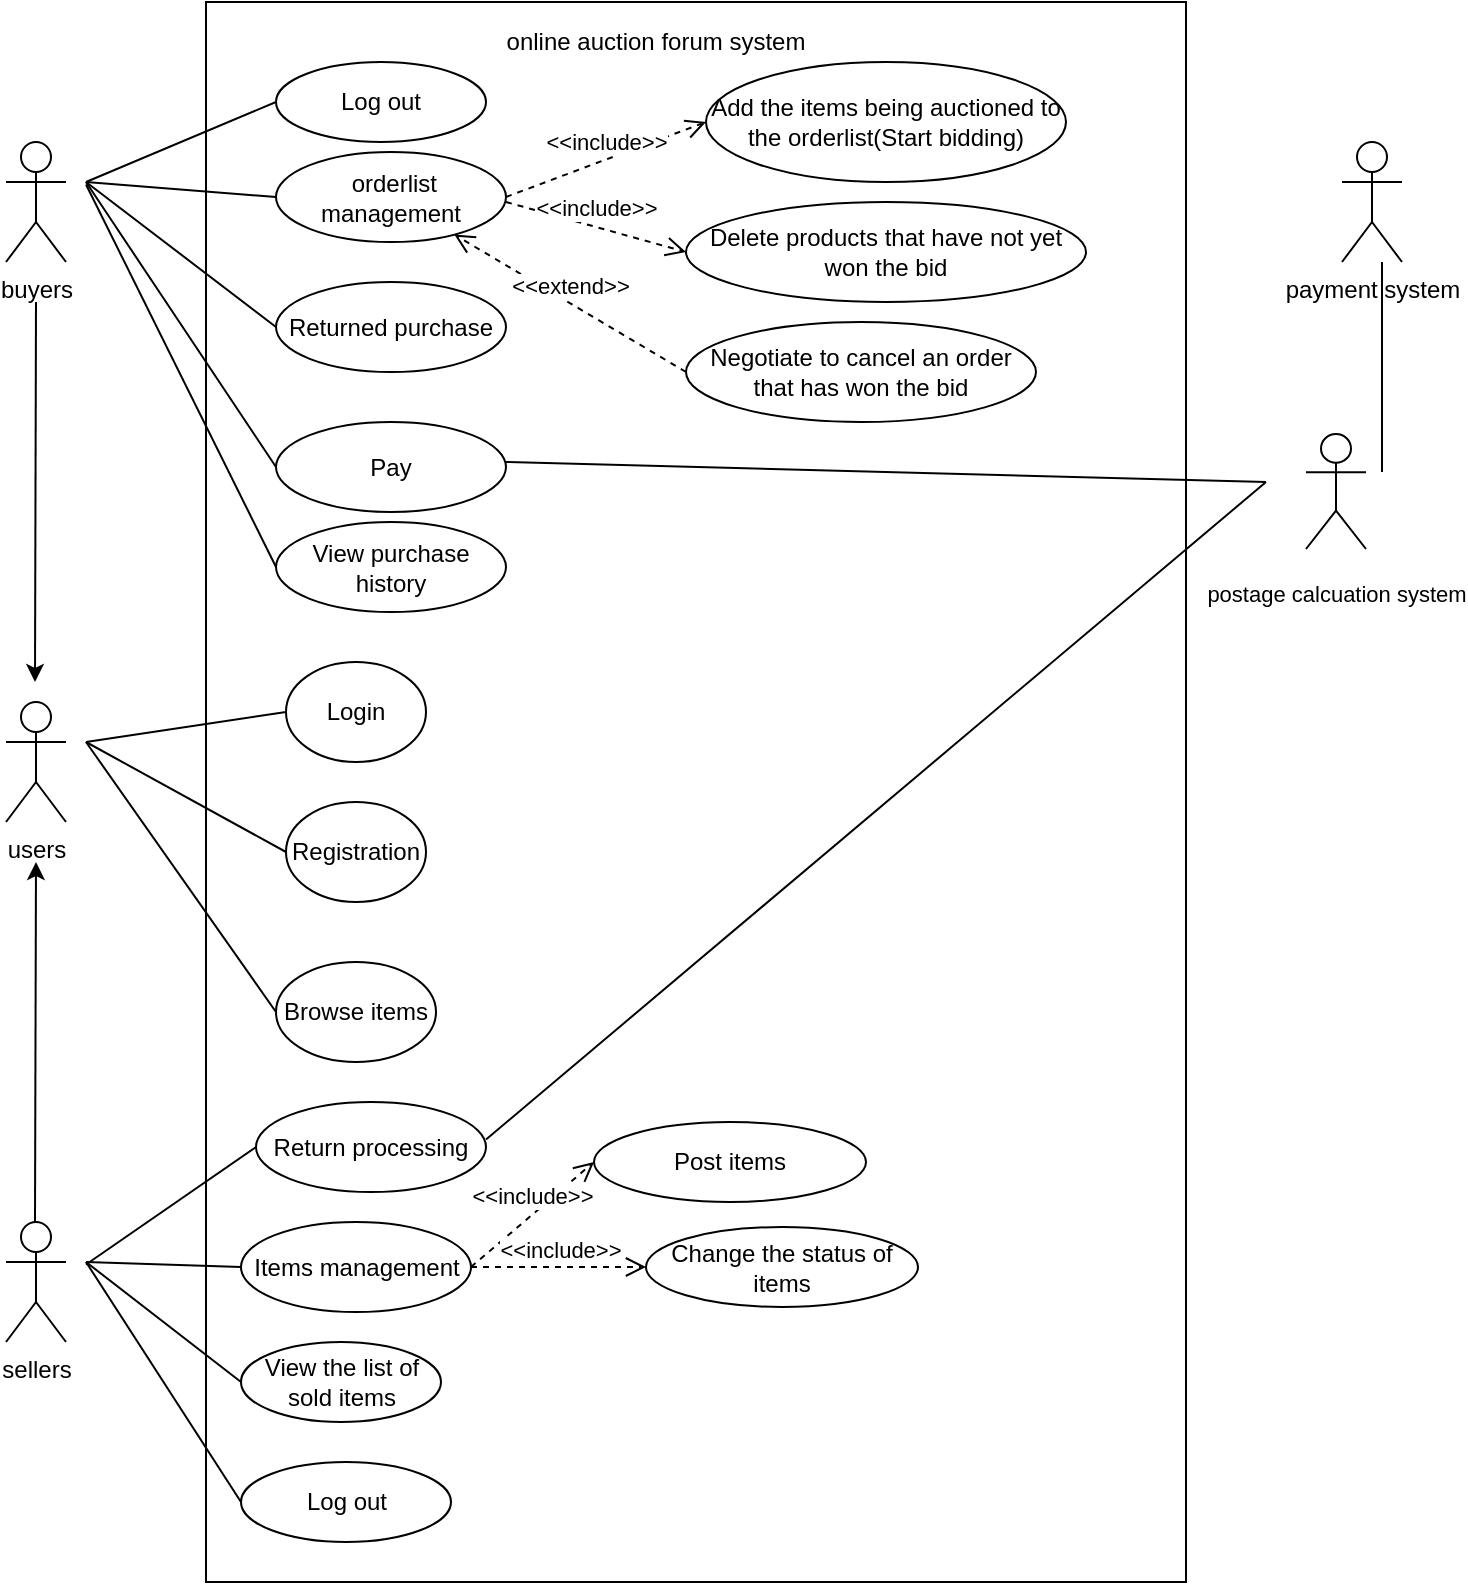<mxfile version="13.9.7" type="github">
  <diagram id="SsrX-AIuFG0R5iQiASQq" name="Page-1">
    <mxGraphModel dx="2062" dy="1123" grid="1" gridSize="10" guides="1" tooltips="1" connect="1" arrows="1" fold="1" page="1" pageScale="1" pageWidth="827" pageHeight="1169" math="0" shadow="0">
      <root>
        <mxCell id="0" />
        <mxCell id="1" parent="0" />
        <mxCell id="eIvzQgJbVZ74KpnRAHEC-1" value="users" style="shape=umlActor;verticalLabelPosition=bottom;verticalAlign=top;html=1;outlineConnect=0;" vertex="1" parent="1">
          <mxGeometry x="82" y="690" width="30" height="60" as="geometry" />
        </mxCell>
        <mxCell id="eIvzQgJbVZ74KpnRAHEC-3" value="" style="rounded=0;whiteSpace=wrap;html=1;" vertex="1" parent="1">
          <mxGeometry x="182" y="340" width="490" height="790" as="geometry" />
        </mxCell>
        <mxCell id="eIvzQgJbVZ74KpnRAHEC-4" value="online auction forum system" style="text;html=1;strokeColor=none;fillColor=none;align=center;verticalAlign=middle;whiteSpace=wrap;rounded=0;" vertex="1" parent="1">
          <mxGeometry x="307" y="350" width="200" height="20" as="geometry" />
        </mxCell>
        <mxCell id="eIvzQgJbVZ74KpnRAHEC-5" value="Login" style="ellipse;whiteSpace=wrap;html=1;" vertex="1" parent="1">
          <mxGeometry x="222" y="670" width="70" height="50" as="geometry" />
        </mxCell>
        <mxCell id="eIvzQgJbVZ74KpnRAHEC-6" value="" style="endArrow=classic;html=1;" edge="1" parent="1">
          <mxGeometry width="50" height="50" relative="1" as="geometry">
            <mxPoint x="96.5" y="950" as="sourcePoint" />
            <mxPoint x="97" y="770" as="targetPoint" />
            <Array as="points" />
          </mxGeometry>
        </mxCell>
        <mxCell id="eIvzQgJbVZ74KpnRAHEC-7" value="" style="endArrow=classic;html=1;" edge="1" parent="1">
          <mxGeometry width="50" height="50" relative="1" as="geometry">
            <mxPoint x="97" y="490" as="sourcePoint" />
            <mxPoint x="96.5" y="680" as="targetPoint" />
          </mxGeometry>
        </mxCell>
        <mxCell id="eIvzQgJbVZ74KpnRAHEC-10" value="buyers" style="shape=umlActor;verticalLabelPosition=bottom;verticalAlign=top;html=1;outlineConnect=0;" vertex="1" parent="1">
          <mxGeometry x="82" y="410" width="30" height="60" as="geometry" />
        </mxCell>
        <mxCell id="eIvzQgJbVZ74KpnRAHEC-12" value="sellers" style="shape=umlActor;verticalLabelPosition=bottom;verticalAlign=top;html=1;outlineConnect=0;" vertex="1" parent="1">
          <mxGeometry x="82" y="950" width="30" height="60" as="geometry" />
        </mxCell>
        <mxCell id="eIvzQgJbVZ74KpnRAHEC-17" value="" style="endArrow=none;html=1;" edge="1" parent="1">
          <mxGeometry width="50" height="50" relative="1" as="geometry">
            <mxPoint x="122" y="710" as="sourcePoint" />
            <mxPoint x="222" y="695" as="targetPoint" />
          </mxGeometry>
        </mxCell>
        <mxCell id="eIvzQgJbVZ74KpnRAHEC-18" value="Registration" style="ellipse;whiteSpace=wrap;html=1;" vertex="1" parent="1">
          <mxGeometry x="222" y="740" width="70" height="50" as="geometry" />
        </mxCell>
        <mxCell id="eIvzQgJbVZ74KpnRAHEC-19" value="" style="endArrow=none;html=1;entryX=0;entryY=0.5;entryDx=0;entryDy=0;" edge="1" parent="1" target="eIvzQgJbVZ74KpnRAHEC-18">
          <mxGeometry width="50" height="50" relative="1" as="geometry">
            <mxPoint x="122" y="710" as="sourcePoint" />
            <mxPoint x="232" y="705" as="targetPoint" />
          </mxGeometry>
        </mxCell>
        <mxCell id="eIvzQgJbVZ74KpnRAHEC-20" value="Browse items" style="ellipse;whiteSpace=wrap;html=1;" vertex="1" parent="1">
          <mxGeometry x="217" y="820" width="80" height="50" as="geometry" />
        </mxCell>
        <mxCell id="eIvzQgJbVZ74KpnRAHEC-21" value="" style="endArrow=none;html=1;entryX=0;entryY=0.5;entryDx=0;entryDy=0;" edge="1" parent="1" target="eIvzQgJbVZ74KpnRAHEC-20">
          <mxGeometry width="50" height="50" relative="1" as="geometry">
            <mxPoint x="122" y="710" as="sourcePoint" />
            <mxPoint x="232" y="775" as="targetPoint" />
          </mxGeometry>
        </mxCell>
        <mxCell id="eIvzQgJbVZ74KpnRAHEC-22" value="&amp;nbsp;orderlist&lt;br&gt;management" style="ellipse;whiteSpace=wrap;html=1;" vertex="1" parent="1">
          <mxGeometry x="217" y="415" width="115" height="45" as="geometry" />
        </mxCell>
        <mxCell id="eIvzQgJbVZ74KpnRAHEC-23" value="" style="endArrow=none;html=1;entryX=0;entryY=0.5;entryDx=0;entryDy=0;" edge="1" parent="1" target="eIvzQgJbVZ74KpnRAHEC-22">
          <mxGeometry width="50" height="50" relative="1" as="geometry">
            <mxPoint x="122" y="430" as="sourcePoint" />
            <mxPoint x="222" y="415" as="targetPoint" />
          </mxGeometry>
        </mxCell>
        <mxCell id="eIvzQgJbVZ74KpnRAHEC-28" value="&amp;lt;&amp;lt;include&amp;gt;&amp;gt;" style="html=1;verticalAlign=bottom;endArrow=open;dashed=1;endSize=8;exitX=1;exitY=0.5;exitDx=0;exitDy=0;entryX=0;entryY=0.5;entryDx=0;entryDy=0;" edge="1" parent="1" source="eIvzQgJbVZ74KpnRAHEC-22" target="eIvzQgJbVZ74KpnRAHEC-29">
          <mxGeometry relative="1" as="geometry">
            <mxPoint x="392" y="550" as="sourcePoint" />
            <mxPoint x="312" y="550" as="targetPoint" />
          </mxGeometry>
        </mxCell>
        <mxCell id="eIvzQgJbVZ74KpnRAHEC-29" value="Add the items being auctioned to the orderlist(Start bidding)" style="ellipse;whiteSpace=wrap;html=1;" vertex="1" parent="1">
          <mxGeometry x="432" y="370" width="180" height="60" as="geometry" />
        </mxCell>
        <mxCell id="eIvzQgJbVZ74KpnRAHEC-31" value="Delete products that have not yet won the bid" style="ellipse;whiteSpace=wrap;html=1;" vertex="1" parent="1">
          <mxGeometry x="422" y="440" width="200" height="50" as="geometry" />
        </mxCell>
        <mxCell id="eIvzQgJbVZ74KpnRAHEC-32" value="&amp;lt;&amp;lt;include&amp;gt;&amp;gt;" style="html=1;verticalAlign=bottom;endArrow=open;dashed=1;endSize=8;entryX=0;entryY=0.5;entryDx=0;entryDy=0;" edge="1" parent="1" target="eIvzQgJbVZ74KpnRAHEC-31">
          <mxGeometry relative="1" as="geometry">
            <mxPoint x="332" y="440" as="sourcePoint" />
            <mxPoint x="442" y="410" as="targetPoint" />
          </mxGeometry>
        </mxCell>
        <mxCell id="eIvzQgJbVZ74KpnRAHEC-33" value="Negotiate to cancel an order that has won the bid" style="ellipse;whiteSpace=wrap;html=1;" vertex="1" parent="1">
          <mxGeometry x="422" y="500" width="175" height="50" as="geometry" />
        </mxCell>
        <mxCell id="eIvzQgJbVZ74KpnRAHEC-34" value="&amp;lt;&amp;lt;extend&amp;gt;&amp;gt;" style="html=1;verticalAlign=bottom;endArrow=open;dashed=1;endSize=8;" edge="1" parent="1" target="eIvzQgJbVZ74KpnRAHEC-22">
          <mxGeometry relative="1" as="geometry">
            <mxPoint x="422" y="525" as="sourcePoint" />
            <mxPoint x="512" y="550" as="targetPoint" />
          </mxGeometry>
        </mxCell>
        <mxCell id="eIvzQgJbVZ74KpnRAHEC-35" value="Returned purchase" style="ellipse;whiteSpace=wrap;html=1;" vertex="1" parent="1">
          <mxGeometry x="217" y="480" width="115" height="45" as="geometry" />
        </mxCell>
        <mxCell id="eIvzQgJbVZ74KpnRAHEC-36" value="Pay" style="ellipse;whiteSpace=wrap;html=1;" vertex="1" parent="1">
          <mxGeometry x="217" y="550" width="115" height="45" as="geometry" />
        </mxCell>
        <mxCell id="eIvzQgJbVZ74KpnRAHEC-37" value="" style="endArrow=none;html=1;entryX=0;entryY=0.5;entryDx=0;entryDy=0;" edge="1" parent="1" target="eIvzQgJbVZ74KpnRAHEC-35">
          <mxGeometry width="50" height="50" relative="1" as="geometry">
            <mxPoint x="122" y="430" as="sourcePoint" />
            <mxPoint x="227" y="447.5" as="targetPoint" />
          </mxGeometry>
        </mxCell>
        <mxCell id="eIvzQgJbVZ74KpnRAHEC-38" value="" style="endArrow=none;html=1;entryX=0;entryY=0.5;entryDx=0;entryDy=0;" edge="1" parent="1" target="eIvzQgJbVZ74KpnRAHEC-36">
          <mxGeometry width="50" height="50" relative="1" as="geometry">
            <mxPoint x="122" y="430" as="sourcePoint" />
            <mxPoint x="237" y="457.5" as="targetPoint" />
          </mxGeometry>
        </mxCell>
        <mxCell id="eIvzQgJbVZ74KpnRAHEC-39" value="&lt;p style=&quot;line-height: 60%&quot;&gt;&lt;font style=&quot;font-size: 11px&quot;&gt;postage calcuation system&lt;/font&gt;&lt;/p&gt;" style="shape=umlActor;verticalLabelPosition=bottom;verticalAlign=top;html=1;outlineConnect=0;" vertex="1" parent="1">
          <mxGeometry x="732" y="556" width="30" height="57.5" as="geometry" />
        </mxCell>
        <mxCell id="eIvzQgJbVZ74KpnRAHEC-42" value="" style="endArrow=none;html=1;" edge="1" parent="1">
          <mxGeometry width="50" height="50" relative="1" as="geometry">
            <mxPoint x="332" y="570" as="sourcePoint" />
            <mxPoint x="712" y="580" as="targetPoint" />
          </mxGeometry>
        </mxCell>
        <mxCell id="eIvzQgJbVZ74KpnRAHEC-43" value="View purchase history" style="ellipse;whiteSpace=wrap;html=1;" vertex="1" parent="1">
          <mxGeometry x="217" y="600" width="115" height="45" as="geometry" />
        </mxCell>
        <mxCell id="eIvzQgJbVZ74KpnRAHEC-44" value="" style="endArrow=none;html=1;entryX=0;entryY=0.5;entryDx=0;entryDy=0;" edge="1" parent="1" target="eIvzQgJbVZ74KpnRAHEC-43">
          <mxGeometry width="50" height="50" relative="1" as="geometry">
            <mxPoint x="122" y="431.25" as="sourcePoint" />
            <mxPoint x="217" y="573.75" as="targetPoint" />
          </mxGeometry>
        </mxCell>
        <mxCell id="eIvzQgJbVZ74KpnRAHEC-45" value="Items management" style="ellipse;whiteSpace=wrap;html=1;" vertex="1" parent="1">
          <mxGeometry x="199.5" y="950" width="115" height="45" as="geometry" />
        </mxCell>
        <mxCell id="eIvzQgJbVZ74KpnRAHEC-46" value="" style="endArrow=none;html=1;entryX=0;entryY=0.5;entryDx=0;entryDy=0;" edge="1" parent="1" target="eIvzQgJbVZ74KpnRAHEC-45">
          <mxGeometry width="50" height="50" relative="1" as="geometry">
            <mxPoint x="122" y="970" as="sourcePoint" />
            <mxPoint x="217" y="1105" as="targetPoint" />
          </mxGeometry>
        </mxCell>
        <mxCell id="eIvzQgJbVZ74KpnRAHEC-47" value="Post items" style="ellipse;whiteSpace=wrap;html=1;" vertex="1" parent="1">
          <mxGeometry x="376" y="900" width="136" height="40" as="geometry" />
        </mxCell>
        <mxCell id="eIvzQgJbVZ74KpnRAHEC-48" value="&amp;lt;&amp;lt;include&amp;gt;&amp;gt;" style="html=1;verticalAlign=bottom;endArrow=open;dashed=1;endSize=8;exitX=1;exitY=0.5;exitDx=0;exitDy=0;entryX=0;entryY=0.5;entryDx=0;entryDy=0;" edge="1" parent="1" source="eIvzQgJbVZ74KpnRAHEC-45" target="eIvzQgJbVZ74KpnRAHEC-47">
          <mxGeometry relative="1" as="geometry">
            <mxPoint x="314.5" y="967.5" as="sourcePoint" />
            <mxPoint x="414.5" y="930" as="targetPoint" />
          </mxGeometry>
        </mxCell>
        <mxCell id="eIvzQgJbVZ74KpnRAHEC-49" value="Change the status of items" style="ellipse;whiteSpace=wrap;html=1;" vertex="1" parent="1">
          <mxGeometry x="402" y="952.5" width="136" height="40" as="geometry" />
        </mxCell>
        <mxCell id="eIvzQgJbVZ74KpnRAHEC-50" value="&amp;lt;&amp;lt;include&amp;gt;&amp;gt;" style="html=1;verticalAlign=bottom;endArrow=open;dashed=1;endSize=8;exitX=1;exitY=0.5;exitDx=0;exitDy=0;entryX=0;entryY=0.5;entryDx=0;entryDy=0;" edge="1" parent="1" source="eIvzQgJbVZ74KpnRAHEC-45" target="eIvzQgJbVZ74KpnRAHEC-49">
          <mxGeometry relative="1" as="geometry">
            <mxPoint x="324.5" y="977.5" as="sourcePoint" />
            <mxPoint x="386" y="930" as="targetPoint" />
          </mxGeometry>
        </mxCell>
        <mxCell id="eIvzQgJbVZ74KpnRAHEC-51" value="View the list of sold items" style="ellipse;whiteSpace=wrap;html=1;" vertex="1" parent="1">
          <mxGeometry x="199.5" y="1010" width="100" height="40" as="geometry" />
        </mxCell>
        <mxCell id="eIvzQgJbVZ74KpnRAHEC-52" value="" style="endArrow=none;html=1;entryX=0;entryY=0.5;entryDx=0;entryDy=0;" edge="1" parent="1" target="eIvzQgJbVZ74KpnRAHEC-51">
          <mxGeometry width="50" height="50" relative="1" as="geometry">
            <mxPoint x="122" y="970" as="sourcePoint" />
            <mxPoint x="209.5" y="982.5" as="targetPoint" />
          </mxGeometry>
        </mxCell>
        <mxCell id="eIvzQgJbVZ74KpnRAHEC-53" value="Log out" style="ellipse;whiteSpace=wrap;html=1;" vertex="1" parent="1">
          <mxGeometry x="217" y="370" width="105" height="40" as="geometry" />
        </mxCell>
        <mxCell id="eIvzQgJbVZ74KpnRAHEC-54" value="" style="endArrow=none;html=1;entryX=0;entryY=0.5;entryDx=0;entryDy=0;" edge="1" parent="1" target="eIvzQgJbVZ74KpnRAHEC-53">
          <mxGeometry width="50" height="50" relative="1" as="geometry">
            <mxPoint x="122" y="430" as="sourcePoint" />
            <mxPoint x="217" y="437.5" as="targetPoint" />
          </mxGeometry>
        </mxCell>
        <mxCell id="eIvzQgJbVZ74KpnRAHEC-55" value="Log out" style="ellipse;whiteSpace=wrap;html=1;" vertex="1" parent="1">
          <mxGeometry x="199.5" y="1070" width="105" height="40" as="geometry" />
        </mxCell>
        <mxCell id="eIvzQgJbVZ74KpnRAHEC-56" value="" style="endArrow=none;html=1;entryX=0;entryY=0.5;entryDx=0;entryDy=0;" edge="1" parent="1" target="eIvzQgJbVZ74KpnRAHEC-55">
          <mxGeometry width="50" height="50" relative="1" as="geometry">
            <mxPoint x="122" y="970" as="sourcePoint" />
            <mxPoint x="199.5" y="1030" as="targetPoint" />
          </mxGeometry>
        </mxCell>
        <mxCell id="eIvzQgJbVZ74KpnRAHEC-57" value="Return processing" style="ellipse;whiteSpace=wrap;html=1;" vertex="1" parent="1">
          <mxGeometry x="207" y="890" width="115" height="45" as="geometry" />
        </mxCell>
        <mxCell id="eIvzQgJbVZ74KpnRAHEC-58" value="" style="endArrow=none;html=1;entryX=0;entryY=0.5;entryDx=0;entryDy=0;" edge="1" parent="1" target="eIvzQgJbVZ74KpnRAHEC-57">
          <mxGeometry width="50" height="50" relative="1" as="geometry">
            <mxPoint x="122" y="971.25" as="sourcePoint" />
            <mxPoint x="199.5" y="973.75" as="targetPoint" />
          </mxGeometry>
        </mxCell>
        <mxCell id="eIvzQgJbVZ74KpnRAHEC-59" value="" style="endArrow=none;html=1;" edge="1" parent="1">
          <mxGeometry width="50" height="50" relative="1" as="geometry">
            <mxPoint x="322" y="908.75" as="sourcePoint" />
            <mxPoint x="712" y="580" as="targetPoint" />
          </mxGeometry>
        </mxCell>
        <mxCell id="eIvzQgJbVZ74KpnRAHEC-60" value="payment system" style="shape=umlActor;verticalLabelPosition=bottom;verticalAlign=top;html=1;outlineConnect=0;" vertex="1" parent="1">
          <mxGeometry x="750" y="410" width="30" height="60" as="geometry" />
        </mxCell>
        <mxCell id="eIvzQgJbVZ74KpnRAHEC-61" value="" style="endArrow=none;html=1;" edge="1" parent="1">
          <mxGeometry width="50" height="50" relative="1" as="geometry">
            <mxPoint x="770" y="575" as="sourcePoint" />
            <mxPoint x="770" y="470" as="targetPoint" />
          </mxGeometry>
        </mxCell>
      </root>
    </mxGraphModel>
  </diagram>
</mxfile>
